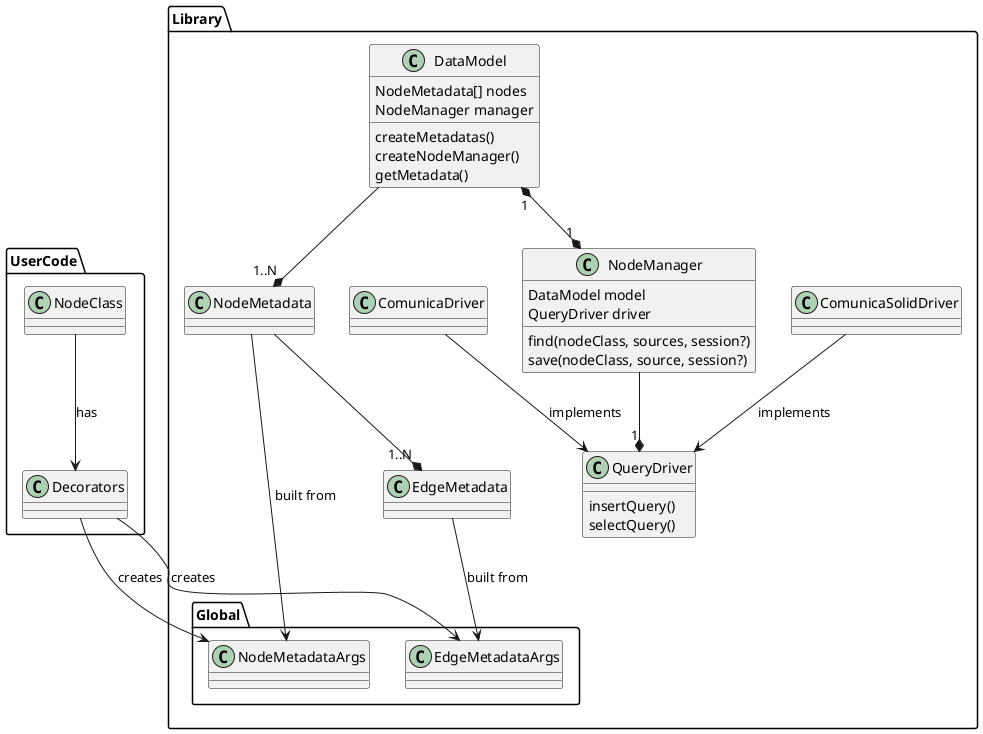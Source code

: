 @startuml graphorm

namespace Library {

    class QueryDriver {
        insertQuery()
        selectQuery()
    }
    class ComunicaDriver
    class ComunicaSolidDriver

    class DataModel {
        NodeMetadata[] nodes
        NodeManager manager
        createMetadatas()
        createNodeManager()
        getMetadata()
    }
    class NodeManager {
        DataModel model
        QueryDriver driver
        find(nodeClass, sources, session?)
        save(nodeClass, source, session?)
    }
    class NodeMetadata
    class EdgeMetadata

    namespace Global {
        class NodeMetadataArgs
        class EdgeMetadataArgs
    }
}

namespace UserCode {
    class Decorators
    class NodeClass
}

Library.ComunicaSolidDriver --> Library.QueryDriver: implements
Library.ComunicaDriver --> Library.QueryDriver: implements

Library.DataModel --* "1..N" Library.NodeMetadata
Library.DataModel "1" *--* "1" Library.NodeManager
Library.NodeManager --* "1" Library.QueryDriver

Library.NodeMetadata --> Library.Global.NodeMetadataArgs: built from
Library.NodeMetadata --* "1..N" Library.EdgeMetadata

Library.EdgeMetadata --> Library.Global.EdgeMetadataArgs: built from

UserCode.NodeClass --> UserCode.Decorators: has
UserCode.Decorators --> Library.Global.NodeMetadataArgs: creates
UserCode.Decorators --> Library.Global.EdgeMetadataArgs: creates
@enduml